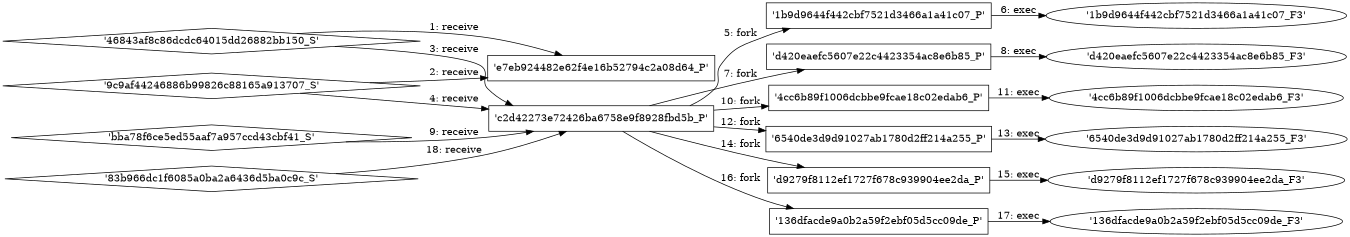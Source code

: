 digraph "D:\Learning\Paper\apt\基于CTI的攻击预警\Dataset\攻击图\ASGfromALLCTI\Security Professionals Top Cyber Threat Predictions for 2014.dot" {
rankdir="LR"
size="9"
fixedsize="false"
splines="true"
nodesep=0.3
ranksep=0
fontsize=10
overlap="scalexy"
engine= "neato"
	"'e7eb924482e62f4e16b52794c2a08d64_P'" [node_type=Process shape=box]
	"'46843af8c86dcdc64015dd26882bb150_S'" [node_type=Socket shape=diamond]
	"'46843af8c86dcdc64015dd26882bb150_S'" -> "'e7eb924482e62f4e16b52794c2a08d64_P'" [label="1: receive"]
	"'e7eb924482e62f4e16b52794c2a08d64_P'" [node_type=Process shape=box]
	"'9c9af44246886b99826c88165a913707_S'" [node_type=Socket shape=diamond]
	"'9c9af44246886b99826c88165a913707_S'" -> "'e7eb924482e62f4e16b52794c2a08d64_P'" [label="2: receive"]
	"'c2d42273e72426ba6758e9f8928fbd5b_P'" [node_type=Process shape=box]
	"'46843af8c86dcdc64015dd26882bb150_S'" [node_type=Socket shape=diamond]
	"'46843af8c86dcdc64015dd26882bb150_S'" -> "'c2d42273e72426ba6758e9f8928fbd5b_P'" [label="3: receive"]
	"'c2d42273e72426ba6758e9f8928fbd5b_P'" [node_type=Process shape=box]
	"'9c9af44246886b99826c88165a913707_S'" [node_type=Socket shape=diamond]
	"'9c9af44246886b99826c88165a913707_S'" -> "'c2d42273e72426ba6758e9f8928fbd5b_P'" [label="4: receive"]
	"'c2d42273e72426ba6758e9f8928fbd5b_P'" [node_type=Process shape=box]
	"'1b9d9644f442cbf7521d3466a1a41c07_P'" [node_type=Process shape=box]
	"'c2d42273e72426ba6758e9f8928fbd5b_P'" -> "'1b9d9644f442cbf7521d3466a1a41c07_P'" [label="5: fork"]
	"'1b9d9644f442cbf7521d3466a1a41c07_P'" [node_type=Process shape=box]
	"'1b9d9644f442cbf7521d3466a1a41c07_F3'" [node_type=File shape=ellipse]
	"'1b9d9644f442cbf7521d3466a1a41c07_P'" -> "'1b9d9644f442cbf7521d3466a1a41c07_F3'" [label="6: exec"]
	"'c2d42273e72426ba6758e9f8928fbd5b_P'" [node_type=Process shape=box]
	"'d420eaefc5607e22c4423354ac8e6b85_P'" [node_type=Process shape=box]
	"'c2d42273e72426ba6758e9f8928fbd5b_P'" -> "'d420eaefc5607e22c4423354ac8e6b85_P'" [label="7: fork"]
	"'d420eaefc5607e22c4423354ac8e6b85_P'" [node_type=Process shape=box]
	"'d420eaefc5607e22c4423354ac8e6b85_F3'" [node_type=File shape=ellipse]
	"'d420eaefc5607e22c4423354ac8e6b85_P'" -> "'d420eaefc5607e22c4423354ac8e6b85_F3'" [label="8: exec"]
	"'c2d42273e72426ba6758e9f8928fbd5b_P'" [node_type=Process shape=box]
	"'bba78f6ce5ed55aaf7a957ccd43cbf41_S'" [node_type=Socket shape=diamond]
	"'bba78f6ce5ed55aaf7a957ccd43cbf41_S'" -> "'c2d42273e72426ba6758e9f8928fbd5b_P'" [label="9: receive"]
	"'c2d42273e72426ba6758e9f8928fbd5b_P'" [node_type=Process shape=box]
	"'4cc6b89f1006dcbbe9fcae18c02edab6_P'" [node_type=Process shape=box]
	"'c2d42273e72426ba6758e9f8928fbd5b_P'" -> "'4cc6b89f1006dcbbe9fcae18c02edab6_P'" [label="10: fork"]
	"'4cc6b89f1006dcbbe9fcae18c02edab6_P'" [node_type=Process shape=box]
	"'4cc6b89f1006dcbbe9fcae18c02edab6_F3'" [node_type=File shape=ellipse]
	"'4cc6b89f1006dcbbe9fcae18c02edab6_P'" -> "'4cc6b89f1006dcbbe9fcae18c02edab6_F3'" [label="11: exec"]
	"'c2d42273e72426ba6758e9f8928fbd5b_P'" [node_type=Process shape=box]
	"'6540de3d9d91027ab1780d2ff214a255_P'" [node_type=Process shape=box]
	"'c2d42273e72426ba6758e9f8928fbd5b_P'" -> "'6540de3d9d91027ab1780d2ff214a255_P'" [label="12: fork"]
	"'6540de3d9d91027ab1780d2ff214a255_P'" [node_type=Process shape=box]
	"'6540de3d9d91027ab1780d2ff214a255_F3'" [node_type=File shape=ellipse]
	"'6540de3d9d91027ab1780d2ff214a255_P'" -> "'6540de3d9d91027ab1780d2ff214a255_F3'" [label="13: exec"]
	"'c2d42273e72426ba6758e9f8928fbd5b_P'" [node_type=Process shape=box]
	"'d9279f8112ef1727f678c939904ee2da_P'" [node_type=Process shape=box]
	"'c2d42273e72426ba6758e9f8928fbd5b_P'" -> "'d9279f8112ef1727f678c939904ee2da_P'" [label="14: fork"]
	"'d9279f8112ef1727f678c939904ee2da_P'" [node_type=Process shape=box]
	"'d9279f8112ef1727f678c939904ee2da_F3'" [node_type=File shape=ellipse]
	"'d9279f8112ef1727f678c939904ee2da_P'" -> "'d9279f8112ef1727f678c939904ee2da_F3'" [label="15: exec"]
	"'c2d42273e72426ba6758e9f8928fbd5b_P'" [node_type=Process shape=box]
	"'136dfacde9a0b2a59f2ebf05d5cc09de_P'" [node_type=Process shape=box]
	"'c2d42273e72426ba6758e9f8928fbd5b_P'" -> "'136dfacde9a0b2a59f2ebf05d5cc09de_P'" [label="16: fork"]
	"'136dfacde9a0b2a59f2ebf05d5cc09de_P'" [node_type=Process shape=box]
	"'136dfacde9a0b2a59f2ebf05d5cc09de_F3'" [node_type=File shape=ellipse]
	"'136dfacde9a0b2a59f2ebf05d5cc09de_P'" -> "'136dfacde9a0b2a59f2ebf05d5cc09de_F3'" [label="17: exec"]
	"'c2d42273e72426ba6758e9f8928fbd5b_P'" [node_type=Process shape=box]
	"'83b966dc1f6085a0ba2a6436d5ba0c9c_S'" [node_type=Socket shape=diamond]
	"'83b966dc1f6085a0ba2a6436d5ba0c9c_S'" -> "'c2d42273e72426ba6758e9f8928fbd5b_P'" [label="18: receive"]
}
